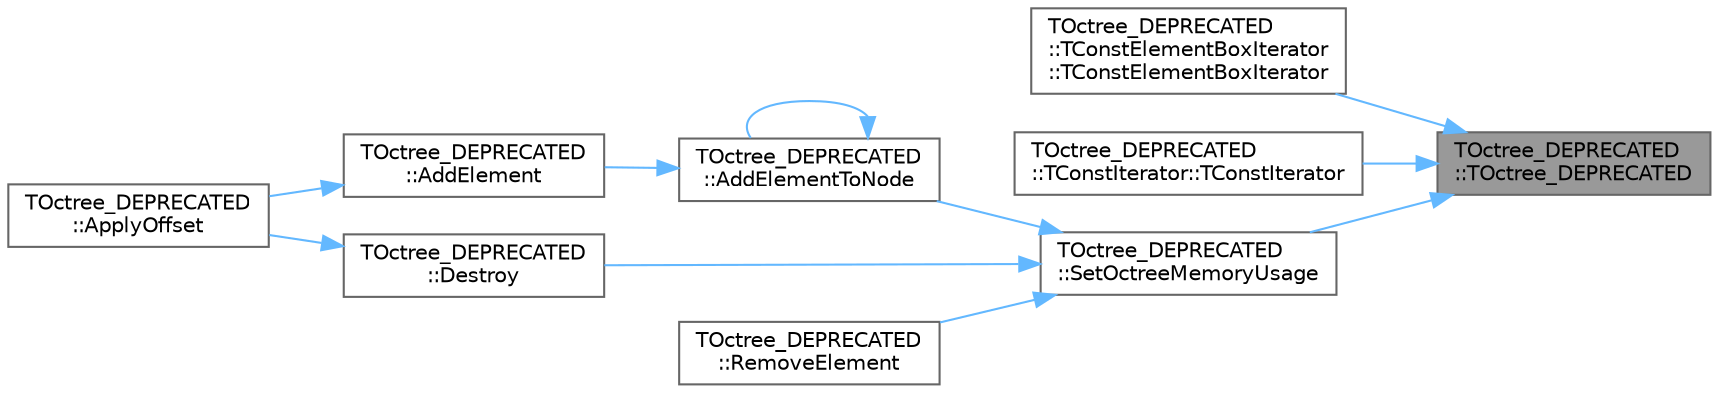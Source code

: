 digraph "TOctree_DEPRECATED::TOctree_DEPRECATED"
{
 // INTERACTIVE_SVG=YES
 // LATEX_PDF_SIZE
  bgcolor="transparent";
  edge [fontname=Helvetica,fontsize=10,labelfontname=Helvetica,labelfontsize=10];
  node [fontname=Helvetica,fontsize=10,shape=box,height=0.2,width=0.4];
  rankdir="RL";
  Node1 [id="Node000001",label="TOctree_DEPRECATED\l::TOctree_DEPRECATED",height=0.2,width=0.4,color="gray40", fillcolor="grey60", style="filled", fontcolor="black",tooltip="Initialization constructor."];
  Node1 -> Node2 [id="edge1_Node000001_Node000002",dir="back",color="steelblue1",style="solid",tooltip=" "];
  Node2 [id="Node000002",label="TOctree_DEPRECATED\l::TConstElementBoxIterator\l::TConstElementBoxIterator",height=0.2,width=0.4,color="grey40", fillcolor="white", style="filled",URL="$dc/dd3/classTOctree__DEPRECATED_1_1TConstElementBoxIterator.html#ac5203ffeb508f9210df66c14c108d26e",tooltip="Initialization constructor."];
  Node1 -> Node3 [id="edge2_Node000001_Node000003",dir="back",color="steelblue1",style="solid",tooltip=" "];
  Node3 [id="Node000003",label="TOctree_DEPRECATED\l::TConstIterator::TConstIterator",height=0.2,width=0.4,color="grey40", fillcolor="white", style="filled",URL="$d1/df7/classTOctree__DEPRECATED_1_1TConstIterator.html#a4dafb29e3e41904ad4e67fa1ab55ff8f",tooltip="Starts iterating at the root of an octree."];
  Node1 -> Node4 [id="edge3_Node000001_Node000004",dir="back",color="steelblue1",style="solid",tooltip=" "];
  Node4 [id="Node000004",label="TOctree_DEPRECATED\l::SetOctreeMemoryUsage",height=0.2,width=0.4,color="grey40", fillcolor="white", style="filled",URL="$d1/dfb/classTOctree__DEPRECATED.html#a5472e280200ea0a55dd1bd528ee767e7",tooltip="this function basically set TotalSizeBytes, but gives opportunity to include this Octree in memory st..."];
  Node4 -> Node5 [id="edge4_Node000004_Node000005",dir="back",color="steelblue1",style="solid",tooltip=" "];
  Node5 [id="Node000005",label="TOctree_DEPRECATED\l::AddElementToNode",height=0.2,width=0.4,color="grey40", fillcolor="white", style="filled",URL="$d1/dfb/classTOctree__DEPRECATED.html#abd2d9475a8392920066214535c864fdc",tooltip="Adds an element to a node or its children."];
  Node5 -> Node6 [id="edge5_Node000005_Node000006",dir="back",color="steelblue1",style="solid",tooltip=" "];
  Node6 [id="Node000006",label="TOctree_DEPRECATED\l::AddElement",height=0.2,width=0.4,color="grey40", fillcolor="white", style="filled",URL="$d1/dfb/classTOctree__DEPRECATED.html#aff4c7ca514bdb263de836a92f03f492b",tooltip="Adds an element to the octree."];
  Node6 -> Node7 [id="edge6_Node000006_Node000007",dir="back",color="steelblue1",style="solid",tooltip=" "];
  Node7 [id="Node000007",label="TOctree_DEPRECATED\l::ApplyOffset",height=0.2,width=0.4,color="grey40", fillcolor="white", style="filled",URL="$d1/dfb/classTOctree__DEPRECATED.html#a9ca49ee8586fe4a12910c93213d646a3",tooltip="Apply an arbitrary offset to all elements in the tree InOffset - offset to apply bGlobalOctree - hint..."];
  Node5 -> Node5 [id="edge7_Node000005_Node000005",dir="back",color="steelblue1",style="solid",tooltip=" "];
  Node4 -> Node8 [id="edge8_Node000004_Node000008",dir="back",color="steelblue1",style="solid",tooltip=" "];
  Node8 [id="Node000008",label="TOctree_DEPRECATED\l::Destroy",height=0.2,width=0.4,color="grey40", fillcolor="white", style="filled",URL="$d1/dfb/classTOctree__DEPRECATED.html#a895fed3e56827b94077c8c1acca548c3",tooltip=" "];
  Node8 -> Node7 [id="edge9_Node000008_Node000007",dir="back",color="steelblue1",style="solid",tooltip=" "];
  Node4 -> Node9 [id="edge10_Node000004_Node000009",dir="back",color="steelblue1",style="solid",tooltip=" "];
  Node9 [id="Node000009",label="TOctree_DEPRECATED\l::RemoveElement",height=0.2,width=0.4,color="grey40", fillcolor="white", style="filled",URL="$d1/dfb/classTOctree__DEPRECATED.html#a96a94f6097c55ac0449bdbdfdef13def",tooltip="Removes an element from the octree."];
}
